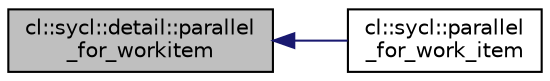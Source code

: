 digraph "cl::sycl::detail::parallel_for_workitem"
{
 // INTERACTIVE_SVG=YES
  bgcolor="transparent";
  edge [fontname="Helvetica",fontsize="10",labelfontname="Helvetica",labelfontsize="10"];
  node [fontname="Helvetica",fontsize="10",shape=record];
  rankdir="LR";
  Node1 [label="cl::sycl::detail::parallel\l_for_workitem",height=0.2,width=0.4,color="black", fillcolor="grey75", style="filled", fontcolor="black"];
  Node1 -> Node2 [dir="back",color="midnightblue",fontsize="10",style="solid",fontname="Helvetica"];
  Node2 [label="cl::sycl::parallel\l_for_work_item",height=0.2,width=0.4,color="black",URL="$group__parallelism.html#ga3ddb762da9aaa07b66b84ec76cefee32",tooltip="SYCL parallel_for version that allows a Program object to be specified. "];
}
